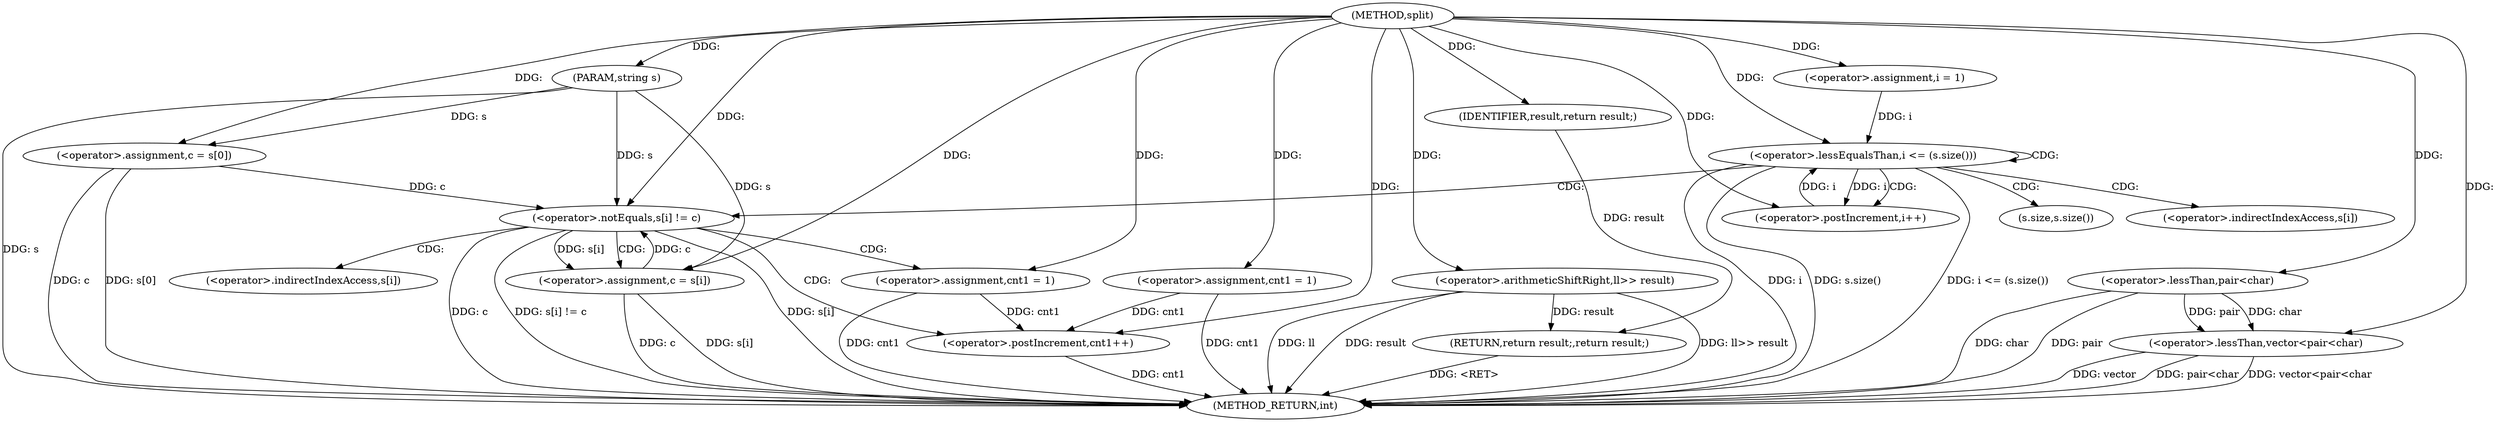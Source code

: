 digraph "split" {  
"1000316" [label = "(METHOD,split)" ]
"1000370" [label = "(METHOD_RETURN,int)" ]
"1000317" [label = "(PARAM,string s)" ]
"1000320" [label = "(<operator>.assignment,c = s[0])" ]
"1000326" [label = "(<operator>.assignment,cnt1 = 1)" ]
"1000368" [label = "(RETURN,return result;,return result;)" ]
"1000330" [label = "(<operator>.lessThan,vector<pair<char)" ]
"1000335" [label = "(<operator>.arithmeticShiftRight,ll>> result)" ]
"1000340" [label = "(<operator>.assignment,i = 1)" ]
"1000343" [label = "(<operator>.lessEqualsThan,i <= (s.size()))" ]
"1000346" [label = "(<operator>.postIncrement,i++)" ]
"1000369" [label = "(IDENTIFIER,result,return result;)" ]
"1000332" [label = "(<operator>.lessThan,pair<char)" ]
"1000350" [label = "(<operator>.notEquals,s[i] != c)" ]
"1000357" [label = "(<operator>.assignment,c = s[i])" ]
"1000362" [label = "(<operator>.assignment,cnt1 = 1)" ]
"1000366" [label = "(<operator>.postIncrement,cnt1++)" ]
"1000345" [label = "(s.size,s.size())" ]
"1000351" [label = "(<operator>.indirectIndexAccess,s[i])" ]
"1000359" [label = "(<operator>.indirectIndexAccess,s[i])" ]
  "1000317" -> "1000370"  [ label = "DDG: s"] 
  "1000320" -> "1000370"  [ label = "DDG: c"] 
  "1000320" -> "1000370"  [ label = "DDG: s[0]"] 
  "1000326" -> "1000370"  [ label = "DDG: cnt1"] 
  "1000332" -> "1000370"  [ label = "DDG: char"] 
  "1000330" -> "1000370"  [ label = "DDG: pair<char"] 
  "1000330" -> "1000370"  [ label = "DDG: vector<pair<char"] 
  "1000335" -> "1000370"  [ label = "DDG: result"] 
  "1000335" -> "1000370"  [ label = "DDG: ll>> result"] 
  "1000343" -> "1000370"  [ label = "DDG: i"] 
  "1000343" -> "1000370"  [ label = "DDG: s.size()"] 
  "1000343" -> "1000370"  [ label = "DDG: i <= (s.size())"] 
  "1000350" -> "1000370"  [ label = "DDG: s[i]"] 
  "1000350" -> "1000370"  [ label = "DDG: c"] 
  "1000350" -> "1000370"  [ label = "DDG: s[i] != c"] 
  "1000366" -> "1000370"  [ label = "DDG: cnt1"] 
  "1000357" -> "1000370"  [ label = "DDG: c"] 
  "1000357" -> "1000370"  [ label = "DDG: s[i]"] 
  "1000362" -> "1000370"  [ label = "DDG: cnt1"] 
  "1000368" -> "1000370"  [ label = "DDG: <RET>"] 
  "1000330" -> "1000370"  [ label = "DDG: vector"] 
  "1000332" -> "1000370"  [ label = "DDG: pair"] 
  "1000335" -> "1000370"  [ label = "DDG: ll"] 
  "1000316" -> "1000317"  [ label = "DDG: "] 
  "1000317" -> "1000320"  [ label = "DDG: s"] 
  "1000316" -> "1000326"  [ label = "DDG: "] 
  "1000369" -> "1000368"  [ label = "DDG: result"] 
  "1000335" -> "1000368"  [ label = "DDG: result"] 
  "1000316" -> "1000320"  [ label = "DDG: "] 
  "1000316" -> "1000340"  [ label = "DDG: "] 
  "1000316" -> "1000369"  [ label = "DDG: "] 
  "1000316" -> "1000330"  [ label = "DDG: "] 
  "1000332" -> "1000330"  [ label = "DDG: pair"] 
  "1000332" -> "1000330"  [ label = "DDG: char"] 
  "1000316" -> "1000335"  [ label = "DDG: "] 
  "1000340" -> "1000343"  [ label = "DDG: i"] 
  "1000346" -> "1000343"  [ label = "DDG: i"] 
  "1000316" -> "1000343"  [ label = "DDG: "] 
  "1000343" -> "1000346"  [ label = "DDG: i"] 
  "1000316" -> "1000346"  [ label = "DDG: "] 
  "1000316" -> "1000332"  [ label = "DDG: "] 
  "1000317" -> "1000350"  [ label = "DDG: s"] 
  "1000320" -> "1000350"  [ label = "DDG: c"] 
  "1000357" -> "1000350"  [ label = "DDG: c"] 
  "1000316" -> "1000350"  [ label = "DDG: "] 
  "1000350" -> "1000357"  [ label = "DDG: s[i]"] 
  "1000317" -> "1000357"  [ label = "DDG: s"] 
  "1000316" -> "1000362"  [ label = "DDG: "] 
  "1000316" -> "1000357"  [ label = "DDG: "] 
  "1000326" -> "1000366"  [ label = "DDG: cnt1"] 
  "1000362" -> "1000366"  [ label = "DDG: cnt1"] 
  "1000316" -> "1000366"  [ label = "DDG: "] 
  "1000343" -> "1000351"  [ label = "CDG: "] 
  "1000343" -> "1000346"  [ label = "CDG: "] 
  "1000343" -> "1000350"  [ label = "CDG: "] 
  "1000343" -> "1000345"  [ label = "CDG: "] 
  "1000343" -> "1000343"  [ label = "CDG: "] 
  "1000350" -> "1000359"  [ label = "CDG: "] 
  "1000350" -> "1000366"  [ label = "CDG: "] 
  "1000350" -> "1000357"  [ label = "CDG: "] 
  "1000350" -> "1000362"  [ label = "CDG: "] 
}
